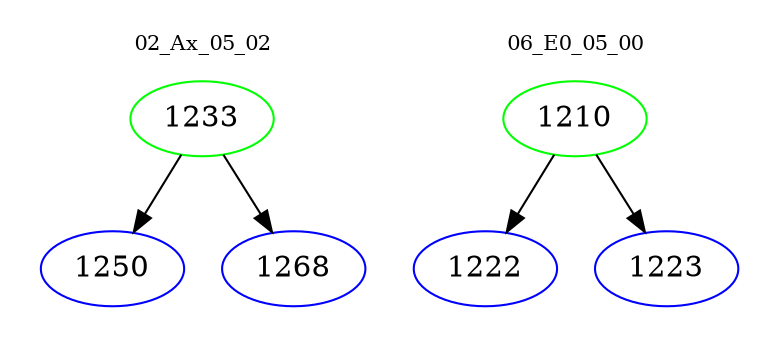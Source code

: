digraph{
subgraph cluster_0 {
color = white
label = "02_Ax_05_02";
fontsize=10;
T0_1233 [label="1233", color="green"]
T0_1233 -> T0_1250 [color="black"]
T0_1250 [label="1250", color="blue"]
T0_1233 -> T0_1268 [color="black"]
T0_1268 [label="1268", color="blue"]
}
subgraph cluster_1 {
color = white
label = "06_E0_05_00";
fontsize=10;
T1_1210 [label="1210", color="green"]
T1_1210 -> T1_1222 [color="black"]
T1_1222 [label="1222", color="blue"]
T1_1210 -> T1_1223 [color="black"]
T1_1223 [label="1223", color="blue"]
}
}
